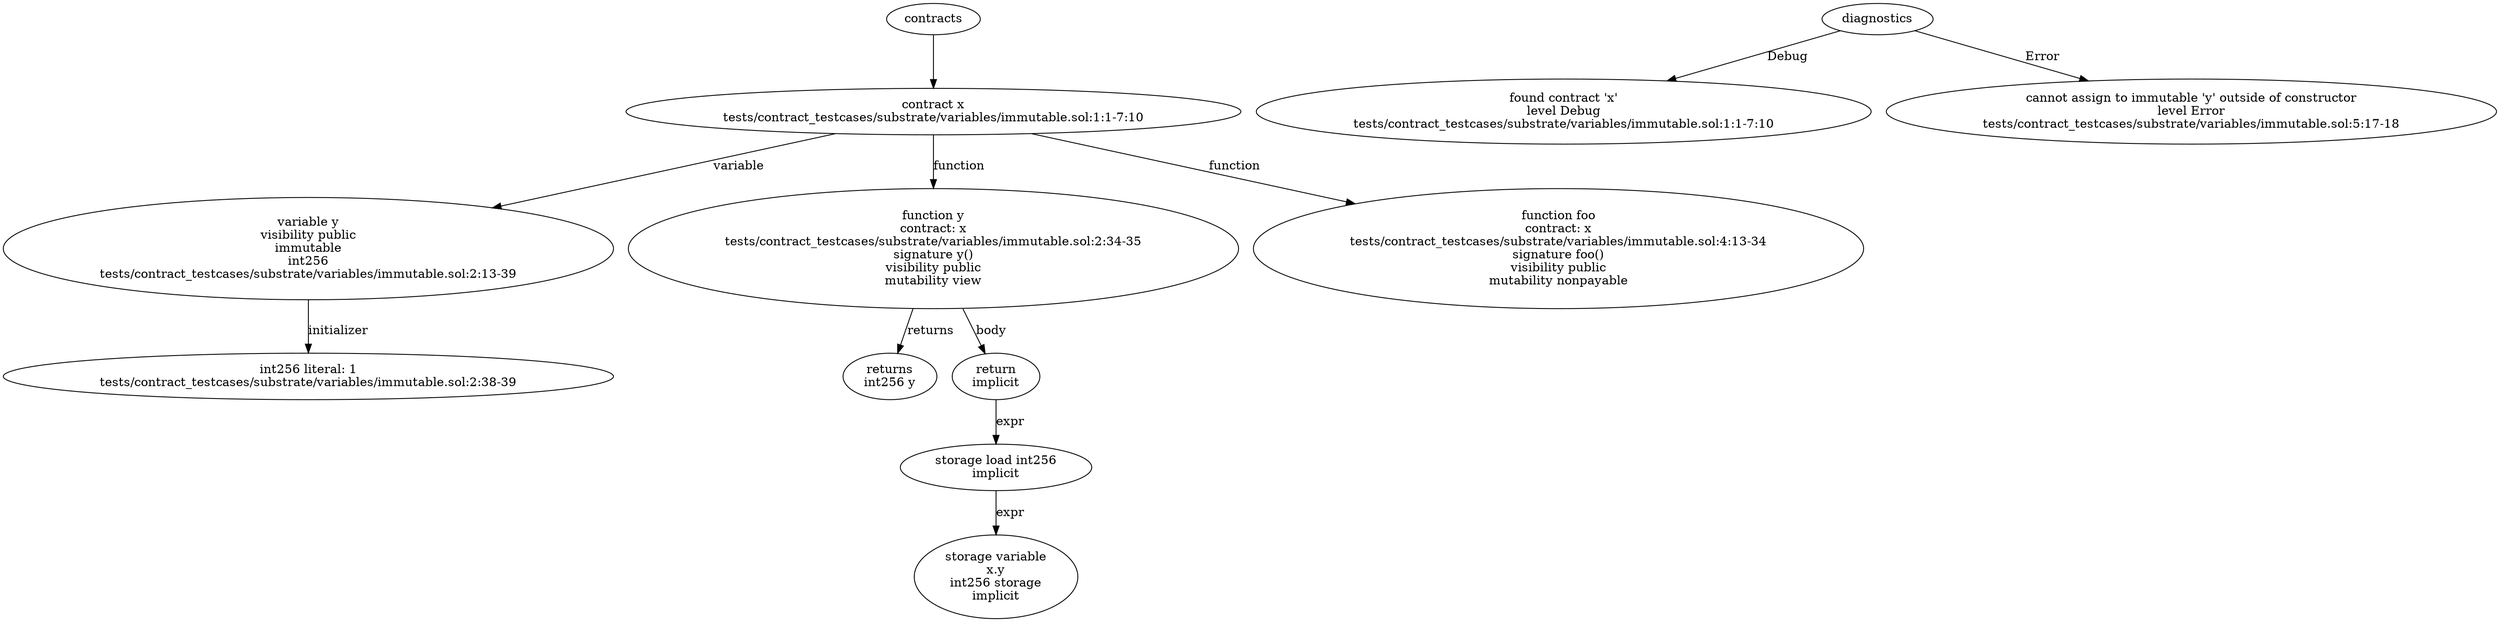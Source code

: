 strict digraph "tests/contract_testcases/substrate/variables/immutable.sol" {
	contract [label="contract x\ntests/contract_testcases/substrate/variables/immutable.sol:1:1-7:10"]
	var [label="variable y\nvisibility public\nimmutable\nint256\ntests/contract_testcases/substrate/variables/immutable.sol:2:13-39"]
	number_literal [label="int256 literal: 1\ntests/contract_testcases/substrate/variables/immutable.sol:2:38-39"]
	y [label="function y\ncontract: x\ntests/contract_testcases/substrate/variables/immutable.sol:2:34-35\nsignature y()\nvisibility public\nmutability view"]
	returns [label="returns\nint256 y"]
	return [label="return\nimplicit"]
	storage_load [label="storage load int256\nimplicit"]
	storage_var [label="storage variable\nx.y\nint256 storage\nimplicit"]
	foo [label="function foo\ncontract: x\ntests/contract_testcases/substrate/variables/immutable.sol:4:13-34\nsignature foo()\nvisibility public\nmutability nonpayable"]
	diagnostic [label="found contract 'x'\nlevel Debug\ntests/contract_testcases/substrate/variables/immutable.sol:1:1-7:10"]
	diagnostic_12 [label="cannot assign to immutable 'y' outside of constructor\nlevel Error\ntests/contract_testcases/substrate/variables/immutable.sol:5:17-18"]
	contracts -> contract
	contract -> var [label="variable"]
	var -> number_literal [label="initializer"]
	contract -> y [label="function"]
	y -> returns [label="returns"]
	y -> return [label="body"]
	return -> storage_load [label="expr"]
	storage_load -> storage_var [label="expr"]
	contract -> foo [label="function"]
	diagnostics -> diagnostic [label="Debug"]
	diagnostics -> diagnostic_12 [label="Error"]
}
